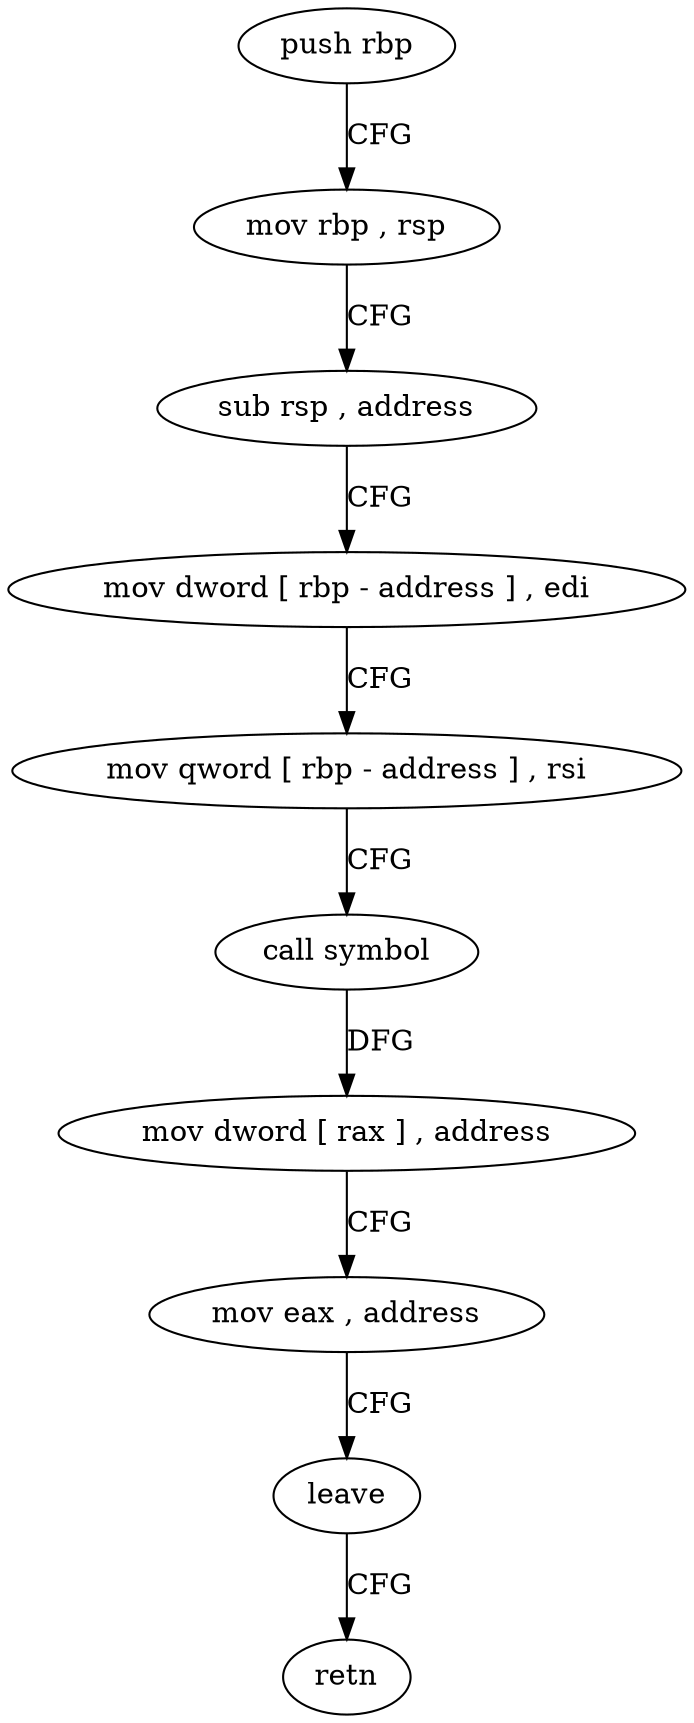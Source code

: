 digraph "func" {
"4456940" [label = "push rbp" ]
"4456941" [label = "mov rbp , rsp" ]
"4456944" [label = "sub rsp , address" ]
"4456948" [label = "mov dword [ rbp - address ] , edi" ]
"4456951" [label = "mov qword [ rbp - address ] , rsi" ]
"4456955" [label = "call symbol" ]
"4456960" [label = "mov dword [ rax ] , address" ]
"4456966" [label = "mov eax , address" ]
"4456971" [label = "leave" ]
"4456972" [label = "retn" ]
"4456940" -> "4456941" [ label = "CFG" ]
"4456941" -> "4456944" [ label = "CFG" ]
"4456944" -> "4456948" [ label = "CFG" ]
"4456948" -> "4456951" [ label = "CFG" ]
"4456951" -> "4456955" [ label = "CFG" ]
"4456955" -> "4456960" [ label = "DFG" ]
"4456960" -> "4456966" [ label = "CFG" ]
"4456966" -> "4456971" [ label = "CFG" ]
"4456971" -> "4456972" [ label = "CFG" ]
}
